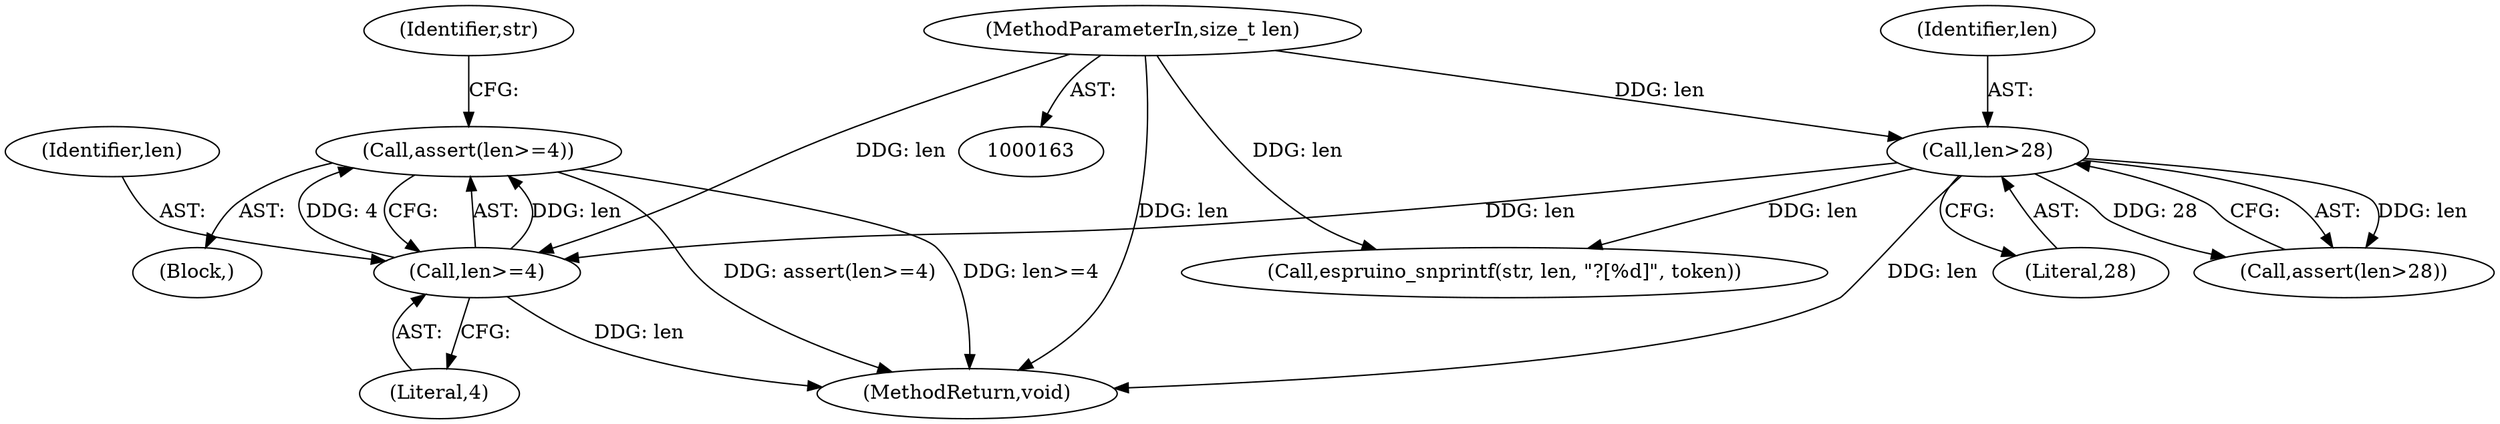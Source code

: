 digraph "0_Espruino_bed844f109b6c222816740555068de2e101e8018@API" {
"1000181" [label="(Call,assert(len>=4))"];
"1000182" [label="(Call,len>=4)"];
"1000169" [label="(Call,len>28)"];
"1000166" [label="(MethodParameterIn,size_t len)"];
"1000327" [label="(MethodReturn,void)"];
"1000183" [label="(Identifier,len)"];
"1000182" [label="(Call,len>=4)"];
"1000180" [label="(Block,)"];
"1000166" [label="(MethodParameterIn,size_t len)"];
"1000170" [label="(Identifier,len)"];
"1000171" [label="(Literal,28)"];
"1000187" [label="(Identifier,str)"];
"1000168" [label="(Call,assert(len>28))"];
"1000184" [label="(Literal,4)"];
"1000322" [label="(Call,espruino_snprintf(str, len, \"?[%d]\", token))"];
"1000169" [label="(Call,len>28)"];
"1000181" [label="(Call,assert(len>=4))"];
"1000181" -> "1000180"  [label="AST: "];
"1000181" -> "1000182"  [label="CFG: "];
"1000182" -> "1000181"  [label="AST: "];
"1000187" -> "1000181"  [label="CFG: "];
"1000181" -> "1000327"  [label="DDG: assert(len>=4)"];
"1000181" -> "1000327"  [label="DDG: len>=4"];
"1000182" -> "1000181"  [label="DDG: len"];
"1000182" -> "1000181"  [label="DDG: 4"];
"1000182" -> "1000184"  [label="CFG: "];
"1000183" -> "1000182"  [label="AST: "];
"1000184" -> "1000182"  [label="AST: "];
"1000182" -> "1000327"  [label="DDG: len"];
"1000169" -> "1000182"  [label="DDG: len"];
"1000166" -> "1000182"  [label="DDG: len"];
"1000169" -> "1000168"  [label="AST: "];
"1000169" -> "1000171"  [label="CFG: "];
"1000170" -> "1000169"  [label="AST: "];
"1000171" -> "1000169"  [label="AST: "];
"1000168" -> "1000169"  [label="CFG: "];
"1000169" -> "1000327"  [label="DDG: len"];
"1000169" -> "1000168"  [label="DDG: len"];
"1000169" -> "1000168"  [label="DDG: 28"];
"1000166" -> "1000169"  [label="DDG: len"];
"1000169" -> "1000322"  [label="DDG: len"];
"1000166" -> "1000163"  [label="AST: "];
"1000166" -> "1000327"  [label="DDG: len"];
"1000166" -> "1000322"  [label="DDG: len"];
}

